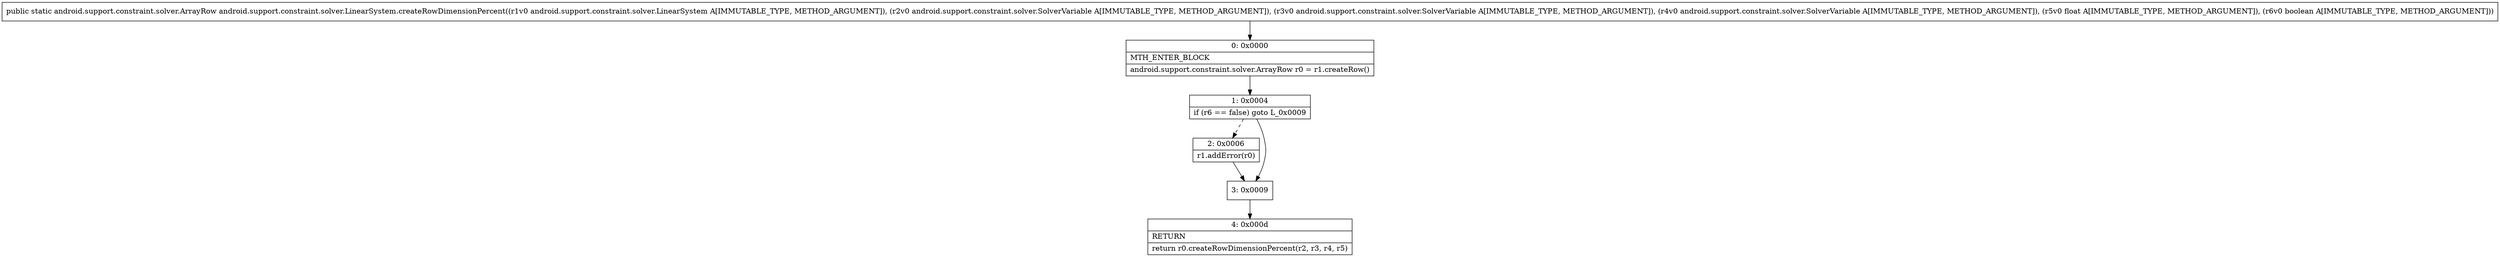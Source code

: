 digraph "CFG forandroid.support.constraint.solver.LinearSystem.createRowDimensionPercent(Landroid\/support\/constraint\/solver\/LinearSystem;Landroid\/support\/constraint\/solver\/SolverVariable;Landroid\/support\/constraint\/solver\/SolverVariable;Landroid\/support\/constraint\/solver\/SolverVariable;FZ)Landroid\/support\/constraint\/solver\/ArrayRow;" {
Node_0 [shape=record,label="{0\:\ 0x0000|MTH_ENTER_BLOCK\l|android.support.constraint.solver.ArrayRow r0 = r1.createRow()\l}"];
Node_1 [shape=record,label="{1\:\ 0x0004|if (r6 == false) goto L_0x0009\l}"];
Node_2 [shape=record,label="{2\:\ 0x0006|r1.addError(r0)\l}"];
Node_3 [shape=record,label="{3\:\ 0x0009}"];
Node_4 [shape=record,label="{4\:\ 0x000d|RETURN\l|return r0.createRowDimensionPercent(r2, r3, r4, r5)\l}"];
MethodNode[shape=record,label="{public static android.support.constraint.solver.ArrayRow android.support.constraint.solver.LinearSystem.createRowDimensionPercent((r1v0 android.support.constraint.solver.LinearSystem A[IMMUTABLE_TYPE, METHOD_ARGUMENT]), (r2v0 android.support.constraint.solver.SolverVariable A[IMMUTABLE_TYPE, METHOD_ARGUMENT]), (r3v0 android.support.constraint.solver.SolverVariable A[IMMUTABLE_TYPE, METHOD_ARGUMENT]), (r4v0 android.support.constraint.solver.SolverVariable A[IMMUTABLE_TYPE, METHOD_ARGUMENT]), (r5v0 float A[IMMUTABLE_TYPE, METHOD_ARGUMENT]), (r6v0 boolean A[IMMUTABLE_TYPE, METHOD_ARGUMENT])) }"];
MethodNode -> Node_0;
Node_0 -> Node_1;
Node_1 -> Node_2[style=dashed];
Node_1 -> Node_3;
Node_2 -> Node_3;
Node_3 -> Node_4;
}

